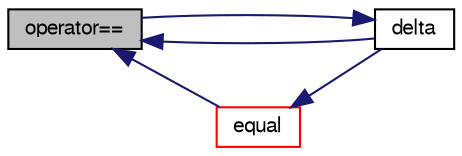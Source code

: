 digraph "operator=="
{
  bgcolor="transparent";
  edge [fontname="FreeSans",fontsize="10",labelfontname="FreeSans",labelfontsize="10"];
  node [fontname="FreeSans",fontsize="10",shape=record];
  rankdir="LR";
  Node146 [label="operator==",height=0.2,width=0.4,color="black", fillcolor="grey75", style="filled", fontcolor="black"];
  Node146 -> Node147 [dir="back",color="midnightblue",fontsize="10",style="solid",fontname="FreeSans"];
  Node147 [label="delta",height=0.2,width=0.4,color="black",URL="$a31126.html#a29b35039face980fbd644473e52bd7b0"];
  Node147 -> Node146 [dir="back",color="midnightblue",fontsize="10",style="solid",fontname="FreeSans"];
  Node146 -> Node148 [dir="back",color="midnightblue",fontsize="10",style="solid",fontname="FreeSans"];
  Node148 [label="equal",height=0.2,width=0.4,color="red",URL="$a31126.html#a5d83afa5882a17b4ead926090cd41239",tooltip="Same (like operator==) "];
  Node148 -> Node147 [dir="back",color="midnightblue",fontsize="10",style="solid",fontname="FreeSans"];
}
